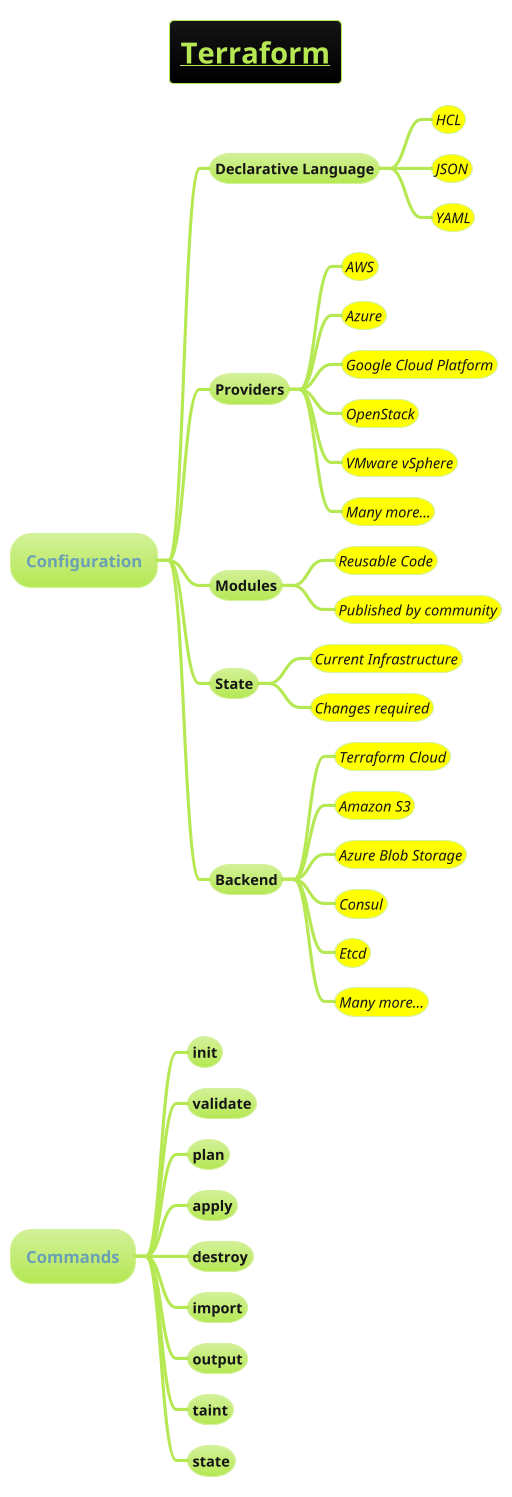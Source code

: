 @startmindmap
title =__Terraform__
!theme hacker

* Configuration
** Declarative Language
***[#yellow] ====<size:14>HCL
***[#yellow] ====<size:14>JSON
***[#yellow] ====<size:14>YAML
** Providers
***[#yellow] ====<size:14>AWS
***[#yellow] ====<size:14>Azure
***[#yellow] ====<size:14>Google Cloud Platform
***[#yellow] ====<size:14>OpenStack
***[#yellow] ====<size:14>VMware vSphere
***[#yellow] ====<size:14>Many more...
** Modules
***[#yellow] ====<size:14>Reusable Code
***[#yellow] ====<size:14>Published by community
** State
***[#yellow] ====<size:14>Current Infrastructure
***[#yellow] ====<size:14>Changes required
** Backend
***[#yellow] ====<size:14>Terraform Cloud
***[#yellow] ====<size:14>Amazon S3
***[#yellow] ====<size:14>Azure Blob Storage
***[#yellow] ====<size:14>Consul
***[#yellow] ====<size:14>Etcd
***[#yellow] ====<size:14>Many more...
* Commands
** init
** validate
** plan
** apply
** destroy
** import
** output
** taint
** state
@endmindmap
